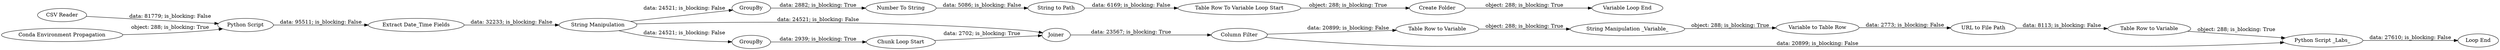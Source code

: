 digraph {
	"-6956961531135422495_10" [label="Column Filter"]
	"-6956961531135422495_20" [label="Table Row to Variable"]
	"-6956961531135422495_19" [label="Number To String"]
	"-6956961531135422495_18" [label=GroupBy]
	"-6956961531135422495_15" [label="Table Row To Variable Loop Start"]
	"-6956961531135422495_16" [label="Create Folder"]
	"-6956961531135422495_6" [label="String Manipulation"]
	"-6956961531135422495_9" [label=Joiner]
	"-6956961531135422495_26" [label="URL to File Path"]
	"-6956961531135422495_27" [label="Table Row to Variable"]
	"-6956961531135422495_7" [label=GroupBy]
	"-6956961531135422495_23" [label="String Manipulation _Variable_"]
	"-6956961531135422495_14" [label="String to Path"]
	"-6956961531135422495_17" [label="Variable Loop End"]
	"-6956961531135422495_1" [label="CSV Reader"]
	"-6956961531135422495_29" [label="Variable to Table Row"]
	"-6956961531135422495_5" [label="Extract Date_Time Fields"]
	"-6956961531135422495_3" [label="Python Script"]
	"-6956961531135422495_30" [label="Python Script _Labs_"]
	"-6956961531135422495_11" [label="Loop End"]
	"-6956961531135422495_4" [label="Conda Environment Propagation"]
	"-6956961531135422495_8" [label="Chunk Loop Start"]
	"-6956961531135422495_10" -> "-6956961531135422495_20" [label="data: 20899; is_blocking: False"]
	"-6956961531135422495_26" -> "-6956961531135422495_27" [label="data: 8113; is_blocking: False"]
	"-6956961531135422495_20" -> "-6956961531135422495_23" [label="object: 288; is_blocking: True"]
	"-6956961531135422495_30" -> "-6956961531135422495_11" [label="data: 27610; is_blocking: False"]
	"-6956961531135422495_15" -> "-6956961531135422495_16" [label="object: 288; is_blocking: True"]
	"-6956961531135422495_7" -> "-6956961531135422495_8" [label="data: 2939; is_blocking: True"]
	"-6956961531135422495_6" -> "-6956961531135422495_18" [label="data: 24521; is_blocking: False"]
	"-6956961531135422495_29" -> "-6956961531135422495_26" [label="data: 2773; is_blocking: False"]
	"-6956961531135422495_6" -> "-6956961531135422495_9" [label="data: 24521; is_blocking: False"]
	"-6956961531135422495_10" -> "-6956961531135422495_30" [label="data: 20899; is_blocking: False"]
	"-6956961531135422495_23" -> "-6956961531135422495_29" [label="object: 288; is_blocking: True"]
	"-6956961531135422495_1" -> "-6956961531135422495_3" [label="data: 81779; is_blocking: False"]
	"-6956961531135422495_8" -> "-6956961531135422495_9" [label="data: 2702; is_blocking: True"]
	"-6956961531135422495_16" -> "-6956961531135422495_17" [label="object: 288; is_blocking: True"]
	"-6956961531135422495_19" -> "-6956961531135422495_14" [label="data: 5086; is_blocking: False"]
	"-6956961531135422495_9" -> "-6956961531135422495_10" [label="data: 23567; is_blocking: True"]
	"-6956961531135422495_4" -> "-6956961531135422495_3" [label="object: 288; is_blocking: True"]
	"-6956961531135422495_14" -> "-6956961531135422495_15" [label="data: 6169; is_blocking: False"]
	"-6956961531135422495_18" -> "-6956961531135422495_19" [label="data: 2882; is_blocking: True"]
	"-6956961531135422495_5" -> "-6956961531135422495_6" [label="data: 32233; is_blocking: False"]
	"-6956961531135422495_27" -> "-6956961531135422495_30" [label="object: 288; is_blocking: True"]
	"-6956961531135422495_6" -> "-6956961531135422495_7" [label="data: 24521; is_blocking: False"]
	"-6956961531135422495_3" -> "-6956961531135422495_5" [label="data: 95511; is_blocking: False"]
	rankdir=LR
}
